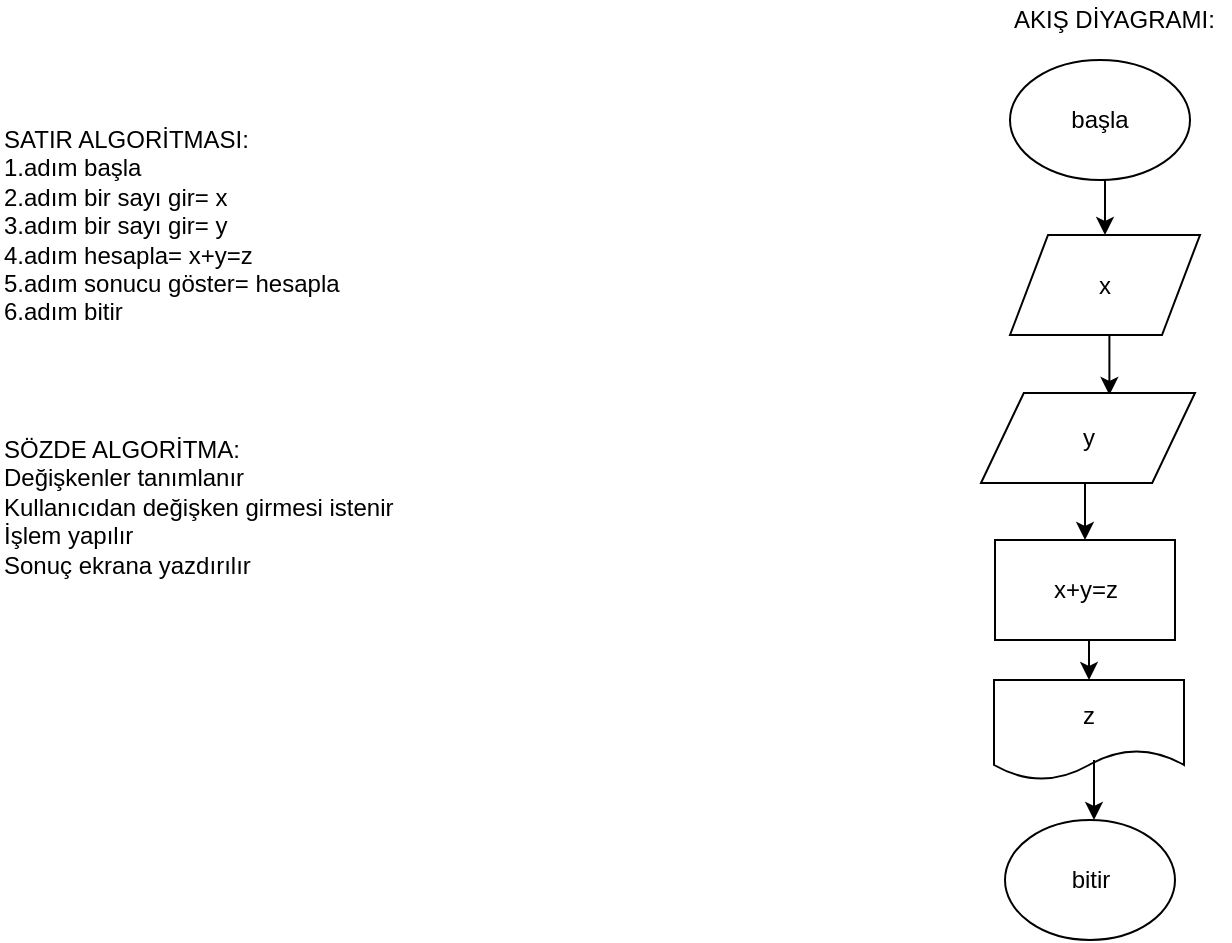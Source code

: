 <mxfile version="12.1.3" type="github" pages="1"><diagram id="8xC459I5c7cG-n4USWmK" name="Page-1"><mxGraphModel dx="774" dy="2813" grid="1" gridSize="10" guides="1" tooltips="1" connect="1" arrows="1" fold="1" page="1" pageScale="1" pageWidth="827" pageHeight="1169" math="0" shadow="0"><root><mxCell id="0"/><mxCell id="1" parent="0"/><mxCell id="Tu4BqWyrjdx9w87BxvH0-3" value="&lt;div&gt;SATIR ALGORİTMASI:&lt;/div&gt;&lt;div&gt;1.adım başla&lt;/div&gt;&lt;div&gt;2.adım bir sayı gir= x&lt;/div&gt;&lt;div&gt;3.adım bir sayı gir= y&lt;/div&gt;&lt;div&gt;4.adım hesapla= x+y=z&lt;/div&gt;&lt;div&gt;5.adım sonucu göster= hesapla&lt;/div&gt;&lt;div&gt;6.adım bitir&lt;/div&gt;" style="text;html=1;resizable=0;points=[];autosize=1;align=left;verticalAlign=top;spacingTop=-4;" parent="1" vertex="1"><mxGeometry x="50" y="-1590" width="190" height="100" as="geometry"/></mxCell><mxCell id="Tu4BqWyrjdx9w87BxvH0-4" value="SÖZDE ALGORİTMA:&lt;br&gt;Değişkenler tanımlanır&lt;br&gt;Kullanıcıdan değişken girmesi istenir&lt;br&gt;İşlem yapılır&lt;br&gt;Sonuç ekrana yazdırılır" style="text;html=1;resizable=0;points=[];autosize=1;align=left;verticalAlign=top;spacingTop=-4;" parent="1" vertex="1"><mxGeometry x="50" y="-1435" width="220" height="70" as="geometry"/></mxCell><mxCell id="Tu4BqWyrjdx9w87BxvH0-13" style="edgeStyle=orthogonalEdgeStyle;rounded=0;orthogonalLoop=1;jettySize=auto;html=1;exitX=0.5;exitY=1;exitDx=0;exitDy=0;entryX=0.5;entryY=0;entryDx=0;entryDy=0;" parent="1" source="Tu4BqWyrjdx9w87BxvH0-5" target="Tu4BqWyrjdx9w87BxvH0-8" edge="1"><mxGeometry relative="1" as="geometry"/></mxCell><mxCell id="Tu4BqWyrjdx9w87BxvH0-5" value="başla" style="ellipse;whiteSpace=wrap;html=1;" parent="1" vertex="1"><mxGeometry x="555" y="-1620" width="90" height="60" as="geometry"/></mxCell><mxCell id="Tu4BqWyrjdx9w87BxvH0-26" style="edgeStyle=orthogonalEdgeStyle;rounded=0;orthogonalLoop=1;jettySize=auto;html=1;exitX=0.5;exitY=1;exitDx=0;exitDy=0;entryX=0.6;entryY=0.022;entryDx=0;entryDy=0;entryPerimeter=0;" parent="1" source="Tu4BqWyrjdx9w87BxvH0-8" target="Tu4BqWyrjdx9w87BxvH0-15" edge="1"><mxGeometry relative="1" as="geometry"/></mxCell><mxCell id="Tu4BqWyrjdx9w87BxvH0-8" value="x" style="shape=parallelogram;perimeter=parallelogramPerimeter;whiteSpace=wrap;html=1;" parent="1" vertex="1"><mxGeometry x="555" y="-1532.5" width="95" height="50" as="geometry"/></mxCell><mxCell id="Tu4BqWyrjdx9w87BxvH0-11" value="AKIŞ DİYAGRAMI:" style="text;html=1;resizable=0;points=[];autosize=1;align=left;verticalAlign=top;spacingTop=-4;" parent="1" vertex="1"><mxGeometry x="555" y="-1650" width="110" height="20" as="geometry"/></mxCell><mxCell id="Tu4BqWyrjdx9w87BxvH0-29" style="edgeStyle=orthogonalEdgeStyle;rounded=0;orthogonalLoop=1;jettySize=auto;html=1;exitX=0.5;exitY=1;exitDx=0;exitDy=0;entryX=0.5;entryY=0;entryDx=0;entryDy=0;" parent="1" source="Tu4BqWyrjdx9w87BxvH0-15" target="Tu4BqWyrjdx9w87BxvH0-16" edge="1"><mxGeometry relative="1" as="geometry"/></mxCell><mxCell id="Tu4BqWyrjdx9w87BxvH0-15" value="y" style="shape=parallelogram;perimeter=parallelogramPerimeter;whiteSpace=wrap;html=1;" parent="1" vertex="1"><mxGeometry x="540.5" y="-1453.5" width="107" height="45" as="geometry"/></mxCell><mxCell id="Tu4BqWyrjdx9w87BxvH0-30" style="edgeStyle=orthogonalEdgeStyle;rounded=0;orthogonalLoop=1;jettySize=auto;html=1;exitX=0.5;exitY=1;exitDx=0;exitDy=0;entryX=0.5;entryY=0;entryDx=0;entryDy=0;" parent="1" source="Tu4BqWyrjdx9w87BxvH0-16" target="Tu4BqWyrjdx9w87BxvH0-19" edge="1"><mxGeometry relative="1" as="geometry"/></mxCell><mxCell id="Tu4BqWyrjdx9w87BxvH0-16" value="x+y=z" style="rounded=0;whiteSpace=wrap;html=1;" parent="1" vertex="1"><mxGeometry x="547.5" y="-1380" width="90" height="50" as="geometry"/></mxCell><mxCell id="Tu4BqWyrjdx9w87BxvH0-19" value="z" style="shape=document;whiteSpace=wrap;html=1;boundedLbl=1;" parent="1" vertex="1"><mxGeometry x="547" y="-1310" width="95" height="50" as="geometry"/></mxCell><mxCell id="Tu4BqWyrjdx9w87BxvH0-20" value="bitir" style="ellipse;whiteSpace=wrap;html=1;" parent="1" vertex="1"><mxGeometry x="552.5" y="-1240" width="85" height="60" as="geometry"/></mxCell><mxCell id="Tu4BqWyrjdx9w87BxvH0-31" value="" style="endArrow=classic;html=1;" parent="1" edge="1"><mxGeometry width="50" height="50" relative="1" as="geometry"><mxPoint x="597" y="-1270" as="sourcePoint"/><mxPoint x="597" y="-1240" as="targetPoint"/></mxGeometry></mxCell></root></mxGraphModel></diagram></mxfile>